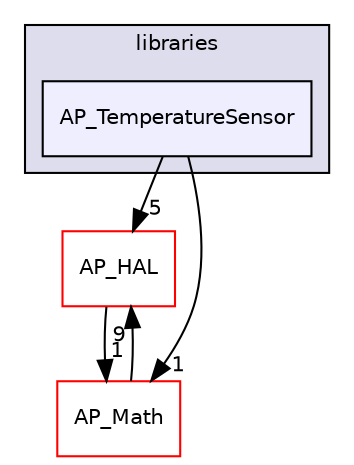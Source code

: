 digraph "libraries/AP_TemperatureSensor" {
  compound=true
  node [ fontsize="10", fontname="Helvetica"];
  edge [ labelfontsize="10", labelfontname="Helvetica"];
  subgraph clusterdir_bc0718b08fb2015b8e59c47b2805f60c {
    graph [ bgcolor="#ddddee", pencolor="black", label="libraries" fontname="Helvetica", fontsize="10", URL="dir_bc0718b08fb2015b8e59c47b2805f60c.html"]
  dir_89cb2467a5d97b3ded05c3de0ab30849 [shape=box, label="AP_TemperatureSensor", style="filled", fillcolor="#eeeeff", pencolor="black", URL="dir_89cb2467a5d97b3ded05c3de0ab30849.html"];
  }
  dir_1cbc10423b2512b31103883361e0123b [shape=box label="AP_HAL" fillcolor="white" style="filled" color="red" URL="dir_1cbc10423b2512b31103883361e0123b.html"];
  dir_93fb9127672489656ce87df72f6e986d [shape=box label="AP_Math" fillcolor="white" style="filled" color="red" URL="dir_93fb9127672489656ce87df72f6e986d.html"];
  dir_89cb2467a5d97b3ded05c3de0ab30849->dir_1cbc10423b2512b31103883361e0123b [headlabel="5", labeldistance=1.5 headhref="dir_000158_000057.html"];
  dir_89cb2467a5d97b3ded05c3de0ab30849->dir_93fb9127672489656ce87df72f6e986d [headlabel="1", labeldistance=1.5 headhref="dir_000158_000098.html"];
  dir_1cbc10423b2512b31103883361e0123b->dir_93fb9127672489656ce87df72f6e986d [headlabel="1", labeldistance=1.5 headhref="dir_000057_000098.html"];
  dir_93fb9127672489656ce87df72f6e986d->dir_1cbc10423b2512b31103883361e0123b [headlabel="9", labeldistance=1.5 headhref="dir_000098_000057.html"];
}
